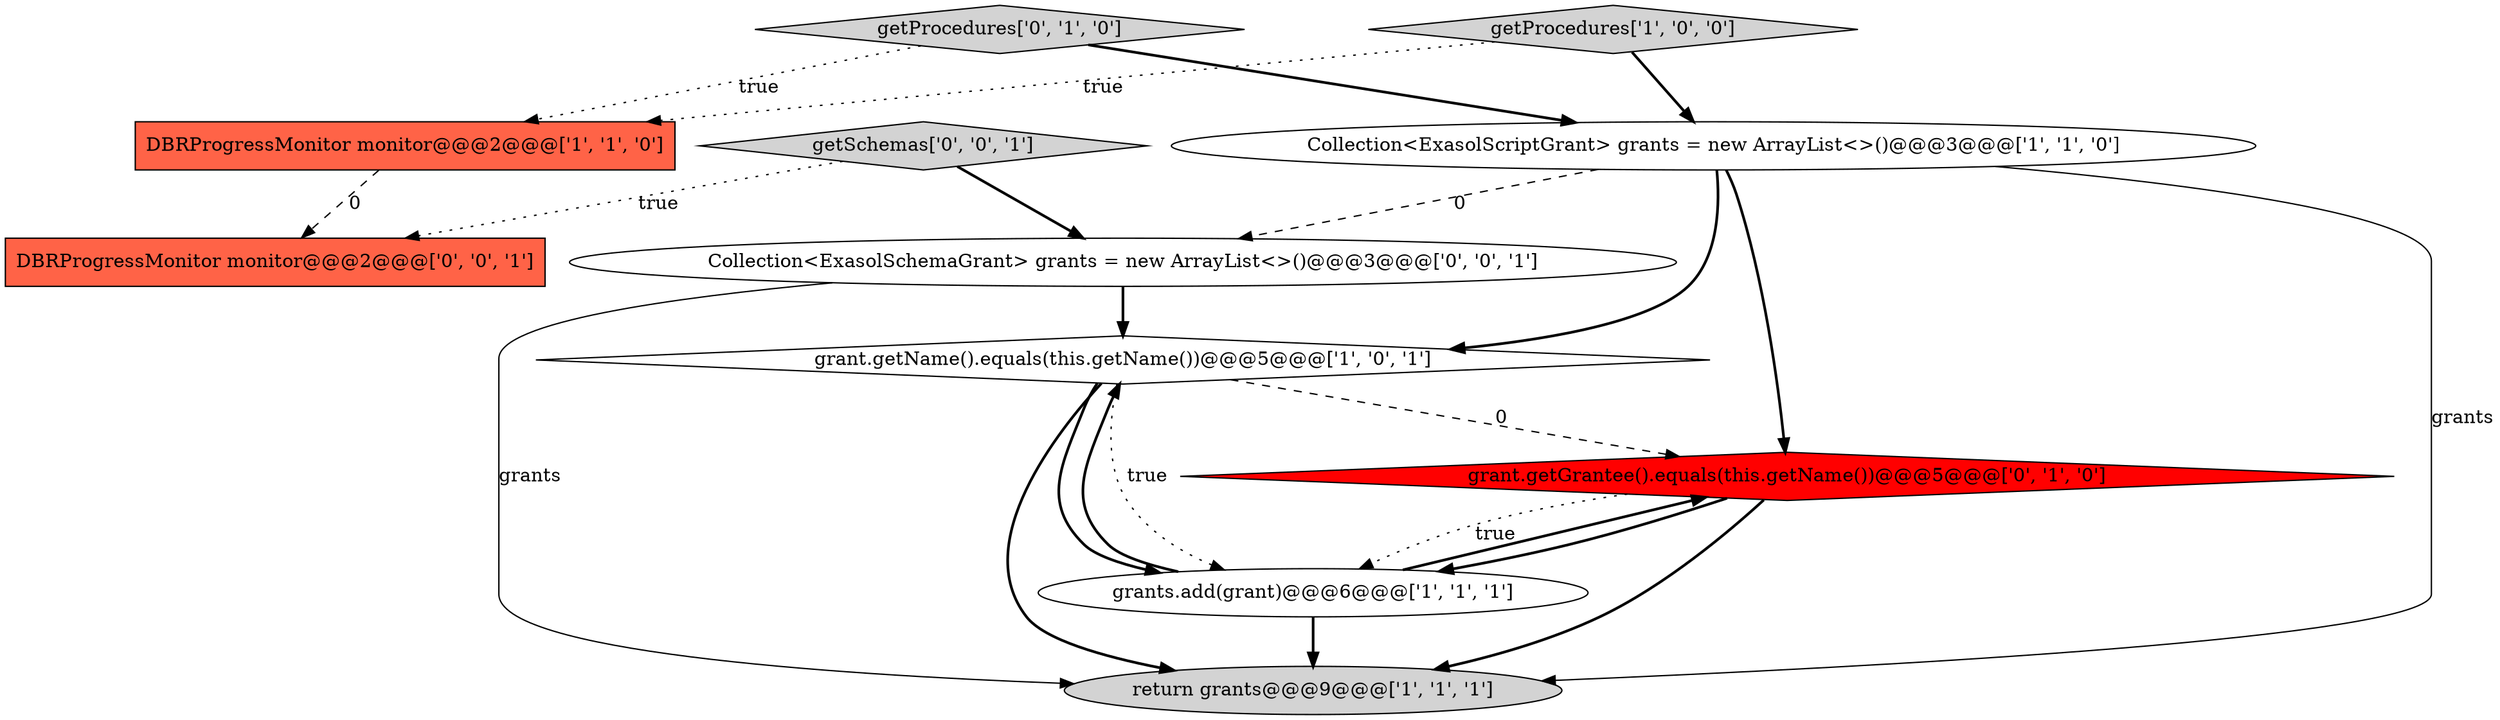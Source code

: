 digraph {
8 [style = filled, label = "getSchemas['0', '0', '1']", fillcolor = lightgray, shape = diamond image = "AAA0AAABBB3BBB"];
3 [style = filled, label = "Collection<ExasolScriptGrant> grants = new ArrayList<>()@@@3@@@['1', '1', '0']", fillcolor = white, shape = ellipse image = "AAA0AAABBB1BBB"];
9 [style = filled, label = "Collection<ExasolSchemaGrant> grants = new ArrayList<>()@@@3@@@['0', '0', '1']", fillcolor = white, shape = ellipse image = "AAA0AAABBB3BBB"];
6 [style = filled, label = "grant.getGrantee().equals(this.getName())@@@5@@@['0', '1', '0']", fillcolor = red, shape = diamond image = "AAA1AAABBB2BBB"];
7 [style = filled, label = "getProcedures['0', '1', '0']", fillcolor = lightgray, shape = diamond image = "AAA0AAABBB2BBB"];
2 [style = filled, label = "grants.add(grant)@@@6@@@['1', '1', '1']", fillcolor = white, shape = ellipse image = "AAA0AAABBB1BBB"];
1 [style = filled, label = "return grants@@@9@@@['1', '1', '1']", fillcolor = lightgray, shape = ellipse image = "AAA0AAABBB1BBB"];
10 [style = filled, label = "DBRProgressMonitor monitor@@@2@@@['0', '0', '1']", fillcolor = tomato, shape = box image = "AAA0AAABBB3BBB"];
5 [style = filled, label = "DBRProgressMonitor monitor@@@2@@@['1', '1', '0']", fillcolor = tomato, shape = box image = "AAA0AAABBB1BBB"];
0 [style = filled, label = "grant.getName().equals(this.getName())@@@5@@@['1', '0', '1']", fillcolor = white, shape = diamond image = "AAA0AAABBB1BBB"];
4 [style = filled, label = "getProcedures['1', '0', '0']", fillcolor = lightgray, shape = diamond image = "AAA0AAABBB1BBB"];
4->5 [style = dotted, label="true"];
4->3 [style = bold, label=""];
9->0 [style = bold, label=""];
2->6 [style = bold, label=""];
2->1 [style = bold, label=""];
0->6 [style = dashed, label="0"];
0->2 [style = bold, label=""];
3->6 [style = bold, label=""];
8->10 [style = dotted, label="true"];
7->3 [style = bold, label=""];
3->0 [style = bold, label=""];
7->5 [style = dotted, label="true"];
6->2 [style = bold, label=""];
6->1 [style = bold, label=""];
2->0 [style = bold, label=""];
6->2 [style = dotted, label="true"];
5->10 [style = dashed, label="0"];
3->9 [style = dashed, label="0"];
3->1 [style = solid, label="grants"];
0->1 [style = bold, label=""];
8->9 [style = bold, label=""];
9->1 [style = solid, label="grants"];
0->2 [style = dotted, label="true"];
}
